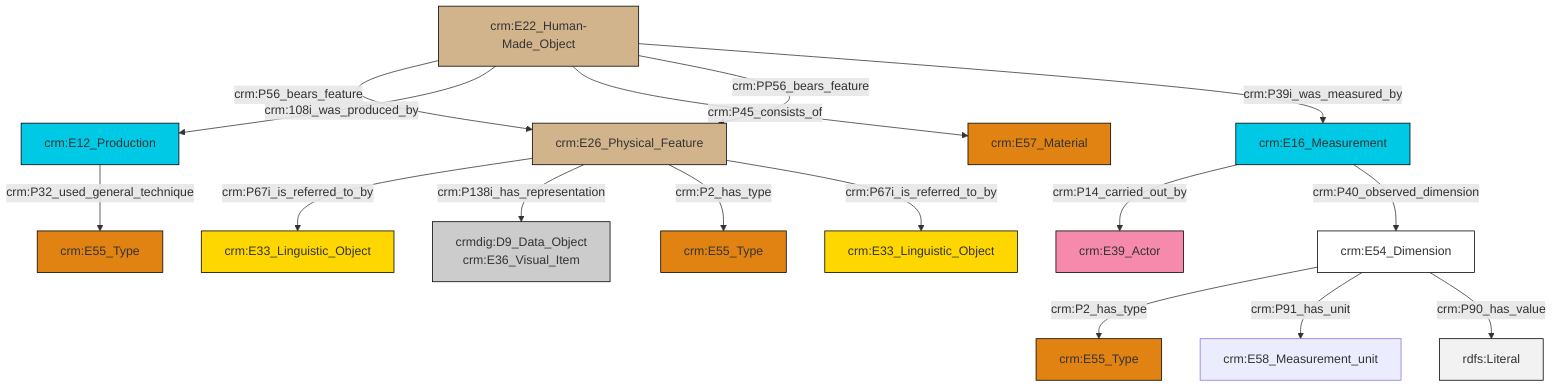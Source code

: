 graph TD
classDef Literal fill:#f2f2f2,stroke:#000000;
classDef CRM_Entity fill:#FFFFFF,stroke:#000000;
classDef Temporal_Entity fill:#00C9E6, stroke:#000000;
classDef Type fill:#E18312, stroke:#000000;
classDef Time-Span fill:#2C9C91, stroke:#000000;
classDef Appellation fill:#FFEB7F, stroke:#000000;
classDef Place fill:#008836, stroke:#000000;
classDef Persistent_Item fill:#B266B2, stroke:#000000;
classDef Conceptual_Object fill:#FFD700, stroke:#000000;
classDef Physical_Thing fill:#D2B48C, stroke:#000000;
classDef Actor fill:#f58aad, stroke:#000000;
classDef PC_Classes fill:#4ce600, stroke:#000000;
classDef Multi fill:#cccccc,stroke:#000000;

10["crm:E16_Measurement"]:::Temporal_Entity -->|crm:P14_carried_out_by| 11["crm:E39_Actor"]:::Actor
14["crm:E26_Physical_Feature"]:::Physical_Thing -->|crm:P67i_is_referred_to_by| 12["crm:E33_Linguistic_Object"]:::Conceptual_Object
15["crm:E22_Human-Made_Object"]:::Physical_Thing -->|crm:P56_bears_feature| 14["crm:E26_Physical_Feature"]:::Physical_Thing
15["crm:E22_Human-Made_Object"]:::Physical_Thing -->|crm:108i_was_produced_by| 2["crm:E12_Production"]:::Temporal_Entity
14["crm:E26_Physical_Feature"]:::Physical_Thing -->|crm:P138i_has_representation| 18["crmdig:D9_Data_Object<br>crm:E36_Visual_Item"]:::Multi
8["crm:E54_Dimension"]:::CRM_Entity -->|crm:P2_has_type| 16["crm:E55_Type"]:::Type
14["crm:E26_Physical_Feature"]:::Physical_Thing -->|crm:P2_has_type| 6["crm:E55_Type"]:::Type
8["crm:E54_Dimension"]:::CRM_Entity -->|crm:P91_has_unit| 22["crm:E58_Measurement_unit"]:::Default
14["crm:E26_Physical_Feature"]:::Physical_Thing -->|crm:P67i_is_referred_to_by| 4["crm:E33_Linguistic_Object"]:::Conceptual_Object
2["crm:E12_Production"]:::Temporal_Entity -->|crm:P32_used_general_technique| 0["crm:E55_Type"]:::Type
10["crm:E16_Measurement"]:::Temporal_Entity -->|crm:P40_observed_dimension| 8["crm:E54_Dimension"]:::CRM_Entity
15["crm:E22_Human-Made_Object"]:::Physical_Thing -->|crm:P45_consists_of| 23["crm:E57_Material"]:::Type
15["crm:E22_Human-Made_Object"]:::Physical_Thing -->|crm:PP56_bears_feature| 14["crm:E26_Physical_Feature"]:::Physical_Thing
15["crm:E22_Human-Made_Object"]:::Physical_Thing -->|crm:P39i_was_measured_by| 10["crm:E16_Measurement"]:::Temporal_Entity
8["crm:E54_Dimension"]:::CRM_Entity -->|crm:P90_has_value| 29[rdfs:Literal]:::Literal
